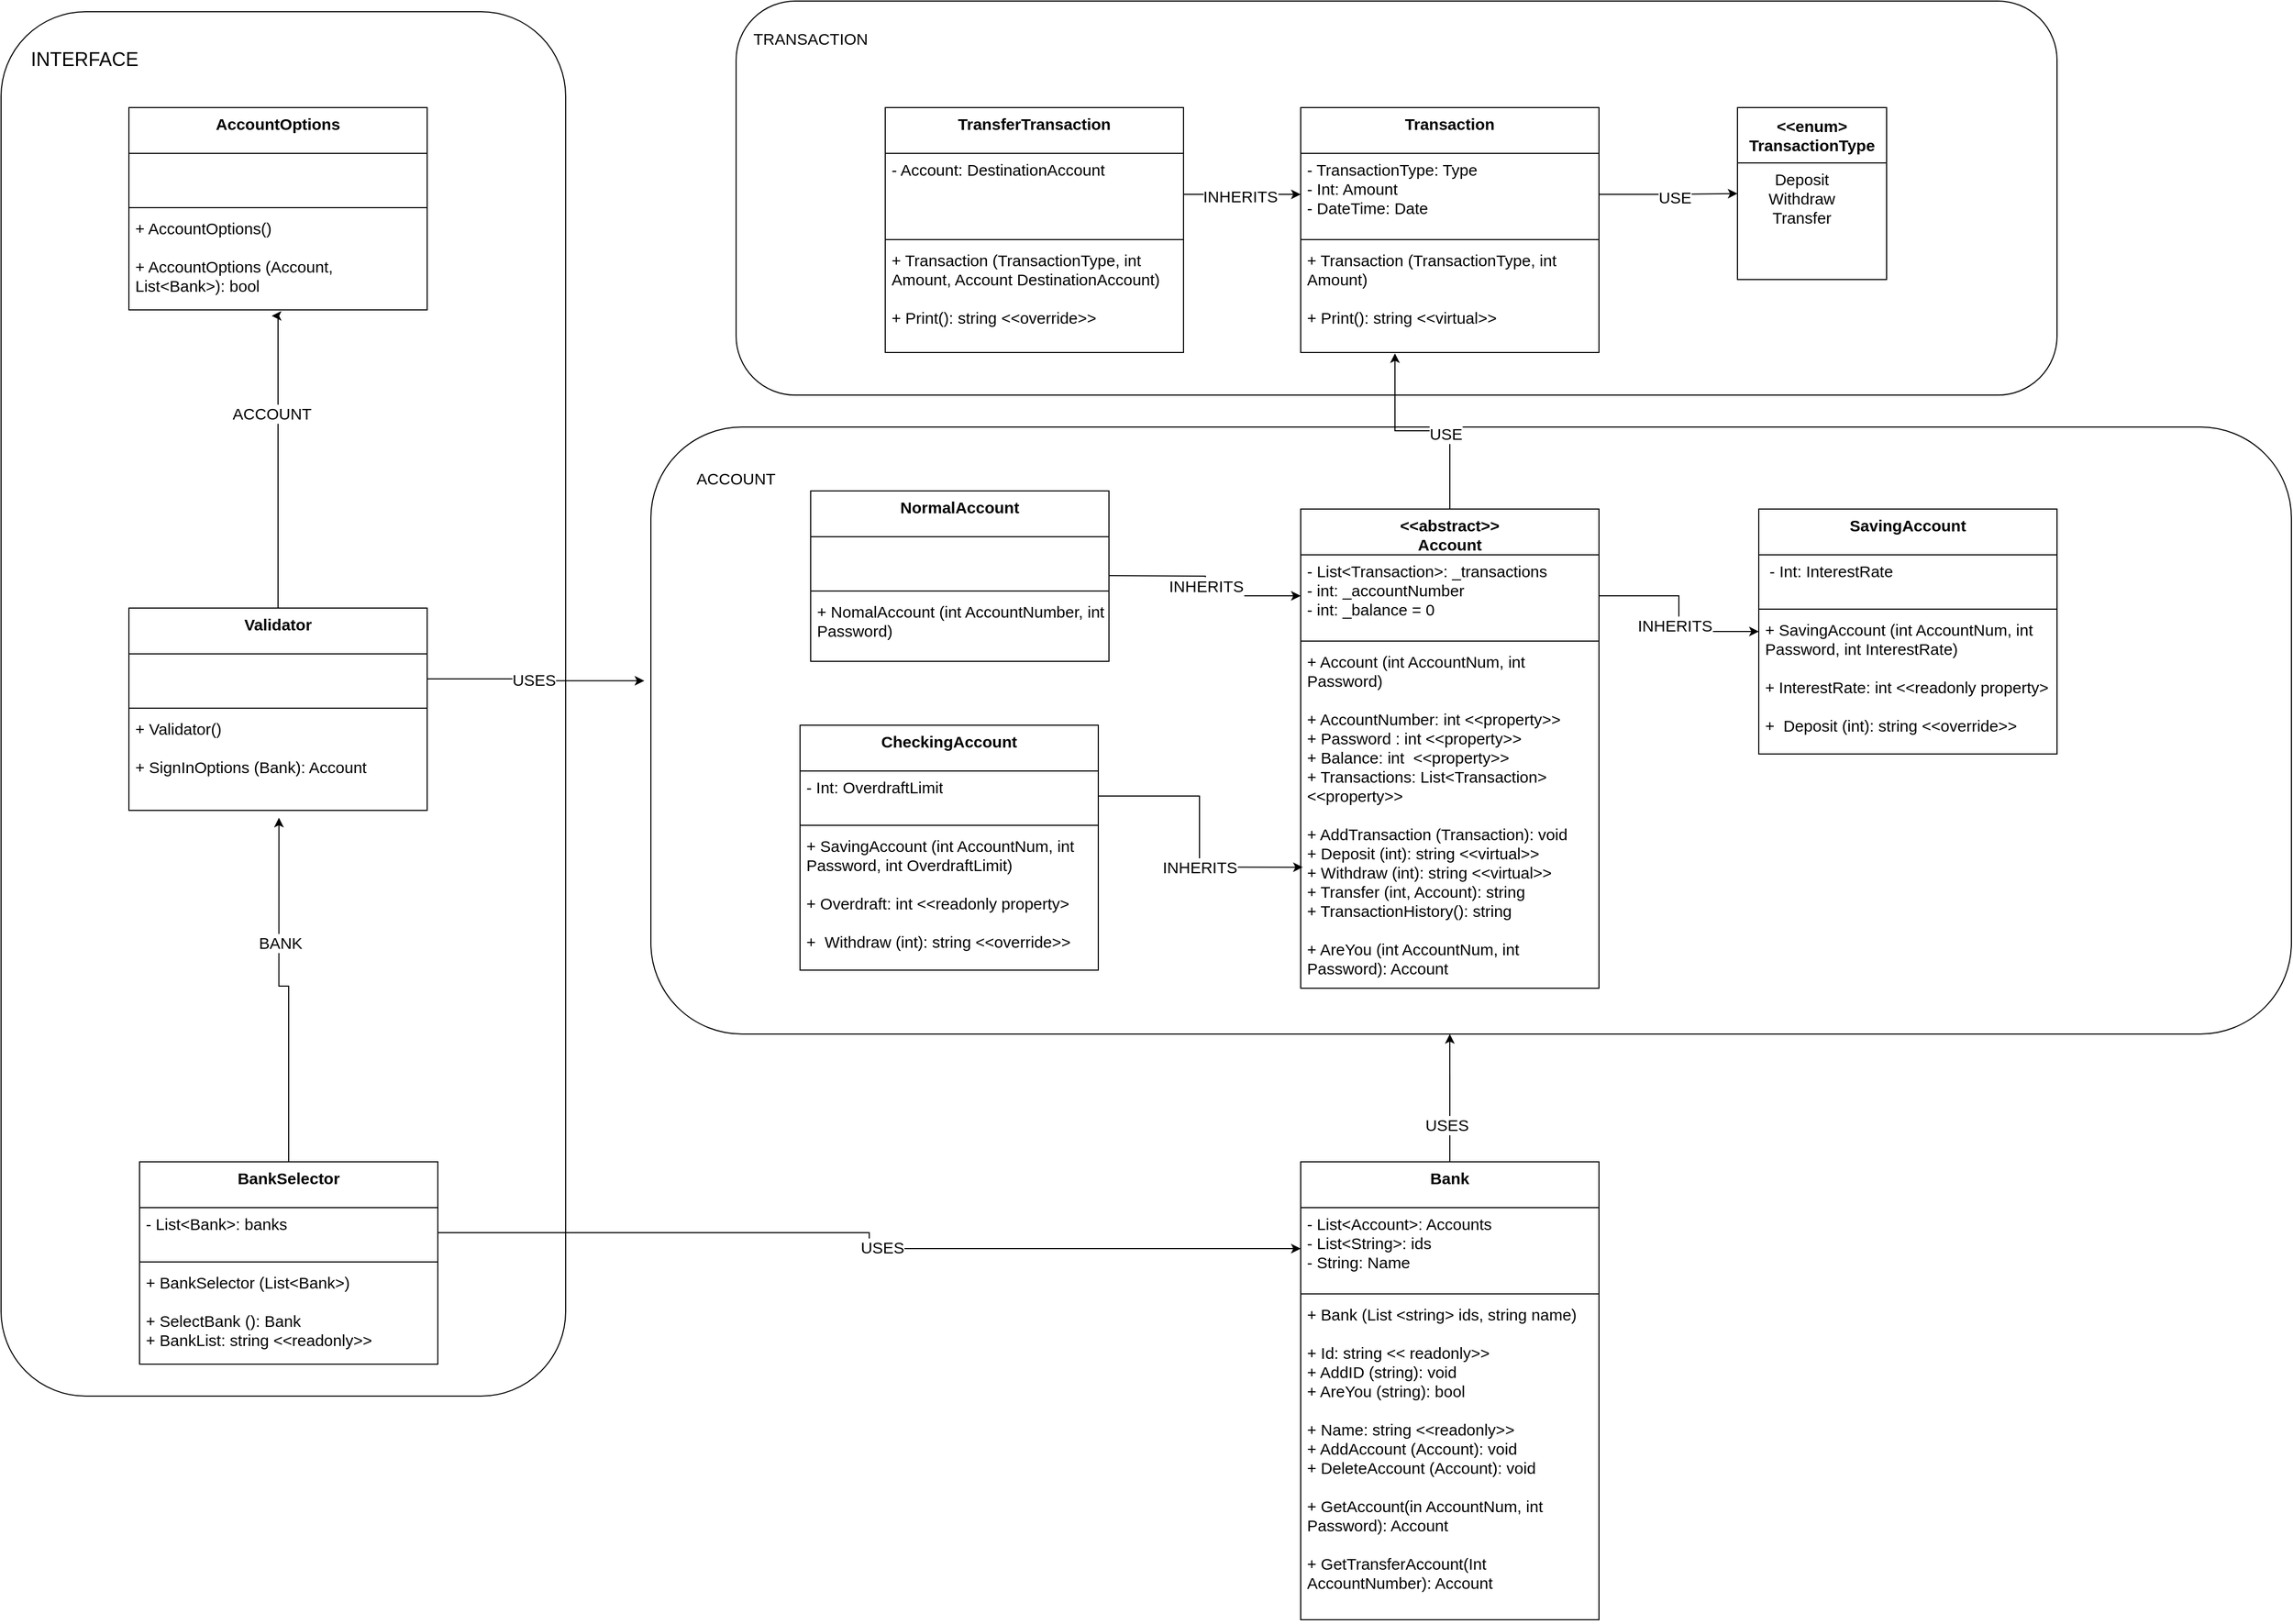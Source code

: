 <mxfile version="24.4.13" type="device">
  <diagram id="4hGNNaWelnX5ogM7S-4X" name="Page-1">
    <mxGraphModel dx="3800" dy="1044" grid="1" gridSize="10" guides="1" tooltips="1" connect="1" arrows="1" fold="1" page="1" pageScale="1" pageWidth="850" pageHeight="1100" math="0" shadow="0">
      <root>
        <mxCell id="0" />
        <mxCell id="1" parent="0" />
        <mxCell id="w5TSv6t7b7msW4aALVIM-109" value="" style="group" vertex="1" connectable="0" parent="1">
          <mxGeometry x="-900" y="40" width="530" height="1300" as="geometry" />
        </mxCell>
        <mxCell id="w5TSv6t7b7msW4aALVIM-106" value="" style="rounded=1;whiteSpace=wrap;html=1;" vertex="1" parent="w5TSv6t7b7msW4aALVIM-109">
          <mxGeometry width="530" height="1300" as="geometry" />
        </mxCell>
        <mxCell id="w5TSv6t7b7msW4aALVIM-107" value="&lt;font style=&quot;font-size: 18px;&quot;&gt;INTERFACE&lt;/font&gt;" style="text;html=1;align=center;verticalAlign=middle;whiteSpace=wrap;rounded=0;" vertex="1" parent="w5TSv6t7b7msW4aALVIM-109">
          <mxGeometry x="54.559" y="30.233" width="46.765" height="30.233" as="geometry" />
        </mxCell>
        <mxCell id="w5TSv6t7b7msW4aALVIM-77" value="" style="rounded=1;whiteSpace=wrap;html=1;fontSize=15;" vertex="1" parent="1">
          <mxGeometry x="-210" y="30" width="1240" height="370" as="geometry" />
        </mxCell>
        <mxCell id="w5TSv6t7b7msW4aALVIM-73" value="" style="group;fontSize=15;" vertex="1" connectable="0" parent="1">
          <mxGeometry x="-290" y="430" width="1540" height="570" as="geometry" />
        </mxCell>
        <mxCell id="w5TSv6t7b7msW4aALVIM-63" value="" style="rounded=1;whiteSpace=wrap;html=1;fontSize=15;" vertex="1" parent="w5TSv6t7b7msW4aALVIM-73">
          <mxGeometry width="1540" height="570" as="geometry" />
        </mxCell>
        <mxCell id="w5TSv6t7b7msW4aALVIM-64" value="&lt;font style=&quot;font-size: 15px;&quot;&gt;ACCOUNT&lt;/font&gt;" style="text;html=1;align=center;verticalAlign=middle;whiteSpace=wrap;rounded=0;fontSize=15;" vertex="1" parent="w5TSv6t7b7msW4aALVIM-73">
          <mxGeometry x="50" y="31.667" width="60" height="31.667" as="geometry" />
        </mxCell>
        <mxCell id="w5TSv6t7b7msW4aALVIM-1" value="&lt;div style=&quot;font-size: 15px;&quot;&gt;&amp;lt;&amp;lt;abstract&amp;gt;&amp;gt;&lt;/div&gt;Account" style="swimlane;fontStyle=1;align=center;verticalAlign=top;childLayout=stackLayout;horizontal=1;startSize=43;horizontalStack=0;resizeParent=1;resizeParentMax=0;resizeLast=0;collapsible=1;marginBottom=0;whiteSpace=wrap;html=1;fontSize=15;" vertex="1" parent="1">
          <mxGeometry x="320" y="507" width="280" height="450" as="geometry" />
        </mxCell>
        <mxCell id="w5TSv6t7b7msW4aALVIM-2" value="- List&amp;lt;Transaction&amp;gt;: _transactions&lt;div style=&quot;font-size: 15px;&quot;&gt;- int: _accountNumber&lt;/div&gt;&lt;div style=&quot;font-size: 15px;&quot;&gt;- int: _balance = 0&lt;/div&gt;" style="text;strokeColor=none;fillColor=none;align=left;verticalAlign=top;spacingLeft=4;spacingRight=4;overflow=hidden;rotatable=0;points=[[0,0.5],[1,0.5]];portConstraint=eastwest;whiteSpace=wrap;html=1;fontSize=15;" vertex="1" parent="w5TSv6t7b7msW4aALVIM-1">
          <mxGeometry y="43" width="280" height="77" as="geometry" />
        </mxCell>
        <mxCell id="w5TSv6t7b7msW4aALVIM-3" value="" style="line;strokeWidth=1;fillColor=none;align=left;verticalAlign=middle;spacingTop=-1;spacingLeft=3;spacingRight=3;rotatable=0;labelPosition=right;points=[];portConstraint=eastwest;strokeColor=inherit;fontSize=15;" vertex="1" parent="w5TSv6t7b7msW4aALVIM-1">
          <mxGeometry y="120" width="280" height="8" as="geometry" />
        </mxCell>
        <mxCell id="w5TSv6t7b7msW4aALVIM-4" value="+ Account (int AccountNum, int Password)&lt;div style=&quot;font-size: 15px;&quot;&gt;&lt;br style=&quot;font-size: 15px;&quot;&gt;&lt;/div&gt;&lt;div style=&quot;font-size: 15px;&quot;&gt;+ AccountNumber: int &amp;lt;&amp;lt;property&amp;gt;&amp;gt;&lt;/div&gt;&lt;div style=&quot;font-size: 15px;&quot;&gt;+ Password : int &amp;lt;&amp;lt;property&amp;gt;&amp;gt;&lt;/div&gt;&lt;div style=&quot;font-size: 15px;&quot;&gt;+ Balance: int&amp;nbsp; &amp;lt;&amp;lt;property&amp;gt;&amp;gt;&lt;/div&gt;&lt;div style=&quot;font-size: 15px;&quot;&gt;+ Transactions: List&amp;lt;Transaction&amp;gt; &amp;lt;&amp;lt;property&amp;gt;&amp;gt;&lt;/div&gt;&lt;div style=&quot;font-size: 15px;&quot;&gt;&lt;br style=&quot;font-size: 15px;&quot;&gt;&lt;/div&gt;&lt;div style=&quot;font-size: 15px;&quot;&gt;+ AddTransaction (Transaction): void&lt;/div&gt;&lt;div style=&quot;font-size: 15px;&quot;&gt;+ Deposit (int): string &amp;lt;&amp;lt;virtual&amp;gt;&amp;gt;&lt;/div&gt;&lt;div style=&quot;font-size: 15px;&quot;&gt;+ Withdraw (int): string &amp;lt;&amp;lt;virtual&amp;gt;&amp;gt;&lt;/div&gt;&lt;div style=&quot;font-size: 15px;&quot;&gt;+ Transfer (int, Account): string&lt;/div&gt;&lt;div style=&quot;font-size: 15px;&quot;&gt;+ TransactionHistory(): string&lt;/div&gt;&lt;div style=&quot;font-size: 15px;&quot;&gt;&lt;br style=&quot;font-size: 15px;&quot;&gt;&lt;/div&gt;&lt;div style=&quot;font-size: 15px;&quot;&gt;+ AreYou (int AccountNum, int Password): Account&lt;/div&gt;&lt;div style=&quot;font-size: 15px;&quot;&gt;&amp;nbsp;&lt;/div&gt;" style="text;strokeColor=none;fillColor=none;align=left;verticalAlign=top;spacingLeft=4;spacingRight=4;overflow=hidden;rotatable=0;points=[[0,0.5],[1,0.5]];portConstraint=eastwest;whiteSpace=wrap;html=1;fontSize=15;" vertex="1" parent="w5TSv6t7b7msW4aALVIM-1">
          <mxGeometry y="128" width="280" height="322" as="geometry" />
        </mxCell>
        <mxCell id="w5TSv6t7b7msW4aALVIM-20" value="" style="group;fontSize=15;" vertex="1" connectable="0" parent="1">
          <mxGeometry x="730" y="130" width="140" height="161.5" as="geometry" />
        </mxCell>
        <mxCell id="w5TSv6t7b7msW4aALVIM-16" value="&lt;div style=&quot;font-size: 15px;&quot;&gt;&amp;lt;&amp;lt;enum&amp;gt;&lt;/div&gt;TransactionType" style="swimlane;fontStyle=1;align=center;verticalAlign=middle;childLayout=stackLayout;horizontal=1;startSize=52;horizontalStack=0;resizeParent=1;resizeParentMax=0;resizeLast=0;collapsible=0;marginBottom=0;html=1;whiteSpace=wrap;fontSize=15;" vertex="1" parent="w5TSv6t7b7msW4aALVIM-20">
          <mxGeometry width="140" height="161.5" as="geometry" />
        </mxCell>
        <mxCell id="w5TSv6t7b7msW4aALVIM-19" value="&lt;font style=&quot;font-size: 15px;&quot;&gt;Deposit&lt;/font&gt;&lt;div style=&quot;font-size: 15px;&quot;&gt;&lt;font style=&quot;font-size: 15px;&quot;&gt;Withdraw&lt;/font&gt;&lt;/div&gt;&lt;div style=&quot;font-size: 15px;&quot;&gt;&lt;font style=&quot;font-size: 15px;&quot;&gt;Transfer&lt;/font&gt;&lt;/div&gt;" style="text;html=1;align=center;verticalAlign=middle;resizable=0;points=[];autosize=1;strokeColor=none;fillColor=none;fontSize=15;" vertex="1" parent="w5TSv6t7b7msW4aALVIM-20">
          <mxGeometry x="15" y="49.5" width="90" height="70" as="geometry" />
        </mxCell>
        <mxCell id="w5TSv6t7b7msW4aALVIM-29" value="Transaction&lt;div style=&quot;font-size: 15px;&quot;&gt;&lt;/div&gt;" style="swimlane;fontStyle=1;align=center;verticalAlign=top;childLayout=stackLayout;horizontal=1;startSize=43;horizontalStack=0;resizeParent=1;resizeParentMax=0;resizeLast=0;collapsible=1;marginBottom=0;whiteSpace=wrap;html=1;fontSize=15;" vertex="1" parent="1">
          <mxGeometry x="320" y="130" width="280" height="230" as="geometry" />
        </mxCell>
        <mxCell id="w5TSv6t7b7msW4aALVIM-30" value="- TransactionType: Type&lt;div style=&quot;font-size: 15px;&quot;&gt;- Int: Amount&lt;/div&gt;&lt;div style=&quot;font-size: 15px;&quot;&gt;- DateTime: Date&lt;/div&gt;" style="text;strokeColor=none;fillColor=none;align=left;verticalAlign=top;spacingLeft=4;spacingRight=4;overflow=hidden;rotatable=0;points=[[0,0.5],[1,0.5]];portConstraint=eastwest;whiteSpace=wrap;html=1;fontSize=15;" vertex="1" parent="w5TSv6t7b7msW4aALVIM-29">
          <mxGeometry y="43" width="280" height="77" as="geometry" />
        </mxCell>
        <mxCell id="w5TSv6t7b7msW4aALVIM-31" value="" style="line;strokeWidth=1;fillColor=none;align=left;verticalAlign=middle;spacingTop=-1;spacingLeft=3;spacingRight=3;rotatable=0;labelPosition=right;points=[];portConstraint=eastwest;strokeColor=inherit;fontSize=15;" vertex="1" parent="w5TSv6t7b7msW4aALVIM-29">
          <mxGeometry y="120" width="280" height="8" as="geometry" />
        </mxCell>
        <mxCell id="w5TSv6t7b7msW4aALVIM-32" value="+ Transaction (TransactionType, int Amount)&amp;nbsp;&lt;div style=&quot;font-size: 15px;&quot;&gt;&lt;br style=&quot;font-size: 15px;&quot;&gt;&lt;/div&gt;&lt;div style=&quot;font-size: 15px;&quot;&gt;+ Print(): string &amp;lt;&amp;lt;virtual&amp;gt;&amp;gt;&lt;/div&gt;" style="text;strokeColor=none;fillColor=none;align=left;verticalAlign=top;spacingLeft=4;spacingRight=4;overflow=hidden;rotatable=0;points=[[0,0.5],[1,0.5]];portConstraint=eastwest;whiteSpace=wrap;html=1;fontSize=15;" vertex="1" parent="w5TSv6t7b7msW4aALVIM-29">
          <mxGeometry y="128" width="280" height="102" as="geometry" />
        </mxCell>
        <mxCell id="w5TSv6t7b7msW4aALVIM-33" style="edgeStyle=orthogonalEdgeStyle;rounded=0;orthogonalLoop=1;jettySize=auto;html=1;exitX=0.5;exitY=0;exitDx=0;exitDy=0;entryX=0.316;entryY=1.008;entryDx=0;entryDy=0;entryPerimeter=0;fontSize=15;" edge="1" parent="1" source="w5TSv6t7b7msW4aALVIM-1" target="w5TSv6t7b7msW4aALVIM-32">
          <mxGeometry relative="1" as="geometry" />
        </mxCell>
        <mxCell id="w5TSv6t7b7msW4aALVIM-34" value="USE" style="edgeLabel;html=1;align=center;verticalAlign=middle;resizable=0;points=[];fontSize=15;" vertex="1" connectable="0" parent="w5TSv6t7b7msW4aALVIM-33">
          <mxGeometry x="-0.214" y="2" relative="1" as="geometry">
            <mxPoint as="offset" />
          </mxGeometry>
        </mxCell>
        <mxCell id="w5TSv6t7b7msW4aALVIM-35" style="edgeStyle=orthogonalEdgeStyle;rounded=0;orthogonalLoop=1;jettySize=auto;html=1;exitX=1;exitY=0.5;exitDx=0;exitDy=0;entryX=0;entryY=0.5;entryDx=0;entryDy=0;fontSize=15;" edge="1" parent="1" source="w5TSv6t7b7msW4aALVIM-30" target="w5TSv6t7b7msW4aALVIM-16">
          <mxGeometry relative="1" as="geometry" />
        </mxCell>
        <mxCell id="w5TSv6t7b7msW4aALVIM-36" value="USE" style="edgeLabel;html=1;align=center;verticalAlign=middle;resizable=0;points=[];fontSize=15;" vertex="1" connectable="0" parent="w5TSv6t7b7msW4aALVIM-35">
          <mxGeometry x="0.086" y="-3" relative="1" as="geometry">
            <mxPoint as="offset" />
          </mxGeometry>
        </mxCell>
        <mxCell id="w5TSv6t7b7msW4aALVIM-37" value="SavingAccount" style="swimlane;fontStyle=1;align=center;verticalAlign=top;childLayout=stackLayout;horizontal=1;startSize=43;horizontalStack=0;resizeParent=1;resizeParentMax=0;resizeLast=0;collapsible=1;marginBottom=0;whiteSpace=wrap;html=1;fontSize=15;" vertex="1" parent="1">
          <mxGeometry x="750" y="507" width="280" height="230" as="geometry" />
        </mxCell>
        <mxCell id="w5TSv6t7b7msW4aALVIM-38" value="&amp;nbsp;- Int: InterestRate" style="text;strokeColor=none;fillColor=none;align=left;verticalAlign=top;spacingLeft=4;spacingRight=4;overflow=hidden;rotatable=0;points=[[0,0.5],[1,0.5]];portConstraint=eastwest;whiteSpace=wrap;html=1;fontSize=15;" vertex="1" parent="w5TSv6t7b7msW4aALVIM-37">
          <mxGeometry y="43" width="280" height="47" as="geometry" />
        </mxCell>
        <mxCell id="w5TSv6t7b7msW4aALVIM-39" value="" style="line;strokeWidth=1;fillColor=none;align=left;verticalAlign=middle;spacingTop=-1;spacingLeft=3;spacingRight=3;rotatable=0;labelPosition=right;points=[];portConstraint=eastwest;strokeColor=inherit;fontSize=15;" vertex="1" parent="w5TSv6t7b7msW4aALVIM-37">
          <mxGeometry y="90" width="280" height="8" as="geometry" />
        </mxCell>
        <mxCell id="w5TSv6t7b7msW4aALVIM-40" value="&lt;div style=&quot;font-size: 15px;&quot;&gt;+ SavingAccount (int AccountNum, int Password, int InterestRate)&lt;/div&gt;&lt;div style=&quot;font-size: 15px;&quot;&gt;&lt;br style=&quot;font-size: 15px;&quot;&gt;&lt;/div&gt;+ InterestRate: int &amp;lt;&amp;lt;readonly property&amp;gt;&lt;div style=&quot;font-size: 15px;&quot;&gt;&lt;br style=&quot;font-size: 15px;&quot;&gt;&lt;/div&gt;&lt;div style=&quot;font-size: 15px;&quot;&gt;+&amp;nbsp; Deposit (int): string &amp;lt;&amp;lt;override&amp;gt;&amp;gt;&lt;/div&gt;" style="text;strokeColor=none;fillColor=none;align=left;verticalAlign=top;spacingLeft=4;spacingRight=4;overflow=hidden;rotatable=0;points=[[0,0.5],[1,0.5]];portConstraint=eastwest;whiteSpace=wrap;html=1;fontSize=15;" vertex="1" parent="w5TSv6t7b7msW4aALVIM-37">
          <mxGeometry y="98" width="280" height="132" as="geometry" />
        </mxCell>
        <mxCell id="w5TSv6t7b7msW4aALVIM-41" style="edgeStyle=orthogonalEdgeStyle;rounded=0;orthogonalLoop=1;jettySize=auto;html=1;exitX=1;exitY=0.5;exitDx=0;exitDy=0;entryX=0;entryY=0.5;entryDx=0;entryDy=0;fontSize=15;" edge="1" parent="1" source="w5TSv6t7b7msW4aALVIM-2" target="w5TSv6t7b7msW4aALVIM-37">
          <mxGeometry relative="1" as="geometry" />
        </mxCell>
        <mxCell id="w5TSv6t7b7msW4aALVIM-42" value="INHERITS" style="edgeLabel;html=1;align=center;verticalAlign=middle;resizable=0;points=[];fontSize=15;" vertex="1" connectable="0" parent="w5TSv6t7b7msW4aALVIM-41">
          <mxGeometry x="0.11" y="-3" relative="1" as="geometry">
            <mxPoint x="-1" as="offset" />
          </mxGeometry>
        </mxCell>
        <mxCell id="w5TSv6t7b7msW4aALVIM-47" value="INHERITS" style="edgeStyle=orthogonalEdgeStyle;rounded=0;orthogonalLoop=1;jettySize=auto;html=1;exitX=1;exitY=0.25;exitDx=0;exitDy=0;fontSize=15;" edge="1" parent="1" target="w5TSv6t7b7msW4aALVIM-2">
          <mxGeometry relative="1" as="geometry">
            <mxPoint x="140" y="569.5" as="sourcePoint" />
          </mxGeometry>
        </mxCell>
        <mxCell id="w5TSv6t7b7msW4aALVIM-52" value="NormalAccount" style="swimlane;fontStyle=1;align=center;verticalAlign=top;childLayout=stackLayout;horizontal=1;startSize=43;horizontalStack=0;resizeParent=1;resizeParentMax=0;resizeLast=0;collapsible=1;marginBottom=0;whiteSpace=wrap;html=1;fontSize=15;" vertex="1" parent="1">
          <mxGeometry x="-140" y="490" width="280" height="160" as="geometry" />
        </mxCell>
        <mxCell id="w5TSv6t7b7msW4aALVIM-53" value="&amp;nbsp;" style="text;strokeColor=none;fillColor=none;align=left;verticalAlign=top;spacingLeft=4;spacingRight=4;overflow=hidden;rotatable=0;points=[[0,0.5],[1,0.5]];portConstraint=eastwest;whiteSpace=wrap;html=1;fontSize=15;" vertex="1" parent="w5TSv6t7b7msW4aALVIM-52">
          <mxGeometry y="43" width="280" height="47" as="geometry" />
        </mxCell>
        <mxCell id="w5TSv6t7b7msW4aALVIM-54" value="" style="line;strokeWidth=1;fillColor=none;align=left;verticalAlign=middle;spacingTop=-1;spacingLeft=3;spacingRight=3;rotatable=0;labelPosition=right;points=[];portConstraint=eastwest;strokeColor=inherit;fontSize=15;" vertex="1" parent="w5TSv6t7b7msW4aALVIM-52">
          <mxGeometry y="90" width="280" height="8" as="geometry" />
        </mxCell>
        <mxCell id="w5TSv6t7b7msW4aALVIM-55" value="+ NomalAccount (int AccountNumber, int Password)" style="text;strokeColor=none;fillColor=none;align=left;verticalAlign=top;spacingLeft=4;spacingRight=4;overflow=hidden;rotatable=0;points=[[0,0.5],[1,0.5]];portConstraint=eastwest;whiteSpace=wrap;html=1;fontSize=15;" vertex="1" parent="w5TSv6t7b7msW4aALVIM-52">
          <mxGeometry y="98" width="280" height="62" as="geometry" />
        </mxCell>
        <mxCell id="w5TSv6t7b7msW4aALVIM-56" value="CheckingAccount" style="swimlane;fontStyle=1;align=center;verticalAlign=top;childLayout=stackLayout;horizontal=1;startSize=43;horizontalStack=0;resizeParent=1;resizeParentMax=0;resizeLast=0;collapsible=1;marginBottom=0;whiteSpace=wrap;html=1;fontSize=15;" vertex="1" parent="1">
          <mxGeometry x="-150" y="710" width="280" height="230" as="geometry" />
        </mxCell>
        <mxCell id="w5TSv6t7b7msW4aALVIM-57" value="- Int: OverdraftLimit" style="text;strokeColor=none;fillColor=none;align=left;verticalAlign=top;spacingLeft=4;spacingRight=4;overflow=hidden;rotatable=0;points=[[0,0.5],[1,0.5]];portConstraint=eastwest;whiteSpace=wrap;html=1;fontSize=15;" vertex="1" parent="w5TSv6t7b7msW4aALVIM-56">
          <mxGeometry y="43" width="280" height="47" as="geometry" />
        </mxCell>
        <mxCell id="w5TSv6t7b7msW4aALVIM-58" value="" style="line;strokeWidth=1;fillColor=none;align=left;verticalAlign=middle;spacingTop=-1;spacingLeft=3;spacingRight=3;rotatable=0;labelPosition=right;points=[];portConstraint=eastwest;strokeColor=inherit;fontSize=15;" vertex="1" parent="w5TSv6t7b7msW4aALVIM-56">
          <mxGeometry y="90" width="280" height="8" as="geometry" />
        </mxCell>
        <mxCell id="w5TSv6t7b7msW4aALVIM-59" value="&lt;div style=&quot;font-size: 15px;&quot;&gt;+ SavingAccount (int AccountNum, int Password, int OverdraftLimit)&lt;/div&gt;&lt;div style=&quot;font-size: 15px;&quot;&gt;&lt;br style=&quot;font-size: 15px;&quot;&gt;&lt;/div&gt;+ Overdraft: int &amp;lt;&amp;lt;readonly property&amp;gt;&lt;div style=&quot;font-size: 15px;&quot;&gt;&lt;br style=&quot;font-size: 15px;&quot;&gt;&lt;/div&gt;&lt;div style=&quot;font-size: 15px;&quot;&gt;+&amp;nbsp; Withdraw (int): string &amp;lt;&amp;lt;override&amp;gt;&amp;gt;&lt;/div&gt;" style="text;strokeColor=none;fillColor=none;align=left;verticalAlign=top;spacingLeft=4;spacingRight=4;overflow=hidden;rotatable=0;points=[[0,0.5],[1,0.5]];portConstraint=eastwest;whiteSpace=wrap;html=1;fontSize=15;" vertex="1" parent="w5TSv6t7b7msW4aALVIM-56">
          <mxGeometry y="98" width="280" height="132" as="geometry" />
        </mxCell>
        <mxCell id="w5TSv6t7b7msW4aALVIM-60" style="edgeStyle=orthogonalEdgeStyle;rounded=0;orthogonalLoop=1;jettySize=auto;html=1;exitX=1;exitY=0.5;exitDx=0;exitDy=0;entryX=0.007;entryY=0.647;entryDx=0;entryDy=0;entryPerimeter=0;fontSize=15;" edge="1" parent="1" source="w5TSv6t7b7msW4aALVIM-57" target="w5TSv6t7b7msW4aALVIM-4">
          <mxGeometry relative="1" as="geometry" />
        </mxCell>
        <mxCell id="w5TSv6t7b7msW4aALVIM-61" value="INHERITS" style="edgeLabel;html=1;align=center;verticalAlign=middle;resizable=0;points=[];fontSize=15;" vertex="1" connectable="0" parent="w5TSv6t7b7msW4aALVIM-60">
          <mxGeometry x="0.243" y="-1" relative="1" as="geometry">
            <mxPoint x="1" as="offset" />
          </mxGeometry>
        </mxCell>
        <mxCell id="w5TSv6t7b7msW4aALVIM-65" value="TransferTransaction" style="swimlane;fontStyle=1;align=center;verticalAlign=top;childLayout=stackLayout;horizontal=1;startSize=43;horizontalStack=0;resizeParent=1;resizeParentMax=0;resizeLast=0;collapsible=1;marginBottom=0;whiteSpace=wrap;html=1;fontSize=15;" vertex="1" parent="1">
          <mxGeometry x="-70" y="130" width="280" height="230" as="geometry" />
        </mxCell>
        <mxCell id="w5TSv6t7b7msW4aALVIM-66" value="- Account: DestinationAccount" style="text;strokeColor=none;fillColor=none;align=left;verticalAlign=top;spacingLeft=4;spacingRight=4;overflow=hidden;rotatable=0;points=[[0,0.5],[1,0.5]];portConstraint=eastwest;whiteSpace=wrap;html=1;fontSize=15;" vertex="1" parent="w5TSv6t7b7msW4aALVIM-65">
          <mxGeometry y="43" width="280" height="77" as="geometry" />
        </mxCell>
        <mxCell id="w5TSv6t7b7msW4aALVIM-67" value="" style="line;strokeWidth=1;fillColor=none;align=left;verticalAlign=middle;spacingTop=-1;spacingLeft=3;spacingRight=3;rotatable=0;labelPosition=right;points=[];portConstraint=eastwest;strokeColor=inherit;fontSize=15;" vertex="1" parent="w5TSv6t7b7msW4aALVIM-65">
          <mxGeometry y="120" width="280" height="8" as="geometry" />
        </mxCell>
        <mxCell id="w5TSv6t7b7msW4aALVIM-68" value="+ Transaction (TransactionType, int Amount, Account DestinationAccount)&amp;nbsp;&lt;div style=&quot;font-size: 15px;&quot;&gt;&lt;br style=&quot;font-size: 15px;&quot;&gt;&lt;/div&gt;&lt;div style=&quot;font-size: 15px;&quot;&gt;+ Print(): string &amp;lt;&amp;lt;override&amp;gt;&amp;gt;&lt;/div&gt;" style="text;strokeColor=none;fillColor=none;align=left;verticalAlign=top;spacingLeft=4;spacingRight=4;overflow=hidden;rotatable=0;points=[[0,0.5],[1,0.5]];portConstraint=eastwest;whiteSpace=wrap;html=1;fontSize=15;" vertex="1" parent="w5TSv6t7b7msW4aALVIM-65">
          <mxGeometry y="128" width="280" height="102" as="geometry" />
        </mxCell>
        <mxCell id="w5TSv6t7b7msW4aALVIM-69" style="edgeStyle=orthogonalEdgeStyle;rounded=0;orthogonalLoop=1;jettySize=auto;html=1;exitX=1;exitY=0.5;exitDx=0;exitDy=0;entryX=0;entryY=0.5;entryDx=0;entryDy=0;fontSize=15;" edge="1" parent="1" source="w5TSv6t7b7msW4aALVIM-66" target="w5TSv6t7b7msW4aALVIM-30">
          <mxGeometry relative="1" as="geometry" />
        </mxCell>
        <mxCell id="w5TSv6t7b7msW4aALVIM-72" value="INHERITS" style="edgeLabel;html=1;align=center;verticalAlign=middle;resizable=0;points=[];fontSize=15;" vertex="1" connectable="0" parent="w5TSv6t7b7msW4aALVIM-69">
          <mxGeometry x="-0.048" y="-1" relative="1" as="geometry">
            <mxPoint as="offset" />
          </mxGeometry>
        </mxCell>
        <mxCell id="w5TSv6t7b7msW4aALVIM-78" value="TRANSACTION" style="text;html=1;align=center;verticalAlign=middle;whiteSpace=wrap;rounded=0;fontSize=15;" vertex="1" parent="1">
          <mxGeometry x="-170" y="50" width="60" height="30" as="geometry" />
        </mxCell>
        <mxCell id="w5TSv6t7b7msW4aALVIM-79" value="Bank&lt;div style=&quot;font-size: 15px;&quot;&gt;&lt;/div&gt;" style="swimlane;fontStyle=1;align=center;verticalAlign=top;childLayout=stackLayout;horizontal=1;startSize=43;horizontalStack=0;resizeParent=1;resizeParentMax=0;resizeLast=0;collapsible=1;marginBottom=0;whiteSpace=wrap;html=1;fontSize=15;" vertex="1" parent="1">
          <mxGeometry x="320" y="1120" width="280" height="430" as="geometry" />
        </mxCell>
        <mxCell id="w5TSv6t7b7msW4aALVIM-80" value="- List&amp;lt;Account&amp;gt;: Accounts&lt;div style=&quot;font-size: 15px;&quot;&gt;- List&amp;lt;String&amp;gt;: ids&lt;/div&gt;&lt;div style=&quot;font-size: 15px;&quot;&gt;- String: Name&lt;/div&gt;" style="text;strokeColor=none;fillColor=none;align=left;verticalAlign=top;spacingLeft=4;spacingRight=4;overflow=hidden;rotatable=0;points=[[0,0.5],[1,0.5]];portConstraint=eastwest;whiteSpace=wrap;html=1;fontSize=15;" vertex="1" parent="w5TSv6t7b7msW4aALVIM-79">
          <mxGeometry y="43" width="280" height="77" as="geometry" />
        </mxCell>
        <mxCell id="w5TSv6t7b7msW4aALVIM-81" value="" style="line;strokeWidth=1;fillColor=none;align=left;verticalAlign=middle;spacingTop=-1;spacingLeft=3;spacingRight=3;rotatable=0;labelPosition=right;points=[];portConstraint=eastwest;strokeColor=inherit;fontSize=15;" vertex="1" parent="w5TSv6t7b7msW4aALVIM-79">
          <mxGeometry y="120" width="280" height="8" as="geometry" />
        </mxCell>
        <mxCell id="w5TSv6t7b7msW4aALVIM-82" value="+ Bank (List &amp;lt;string&amp;gt; ids, string name)&lt;div style=&quot;font-size: 15px;&quot;&gt;&lt;br style=&quot;font-size: 15px;&quot;&gt;&lt;/div&gt;&lt;div style=&quot;font-size: 15px;&quot;&gt;+ Id: string &amp;lt;&amp;lt; readonly&amp;gt;&amp;gt;&lt;/div&gt;&lt;div style=&quot;font-size: 15px;&quot;&gt;+ AddID (string): void&lt;/div&gt;&lt;div style=&quot;font-size: 15px;&quot;&gt;+ AreYou (string): bool&lt;/div&gt;&lt;div style=&quot;font-size: 15px;&quot;&gt;&lt;br style=&quot;font-size: 15px;&quot;&gt;&lt;/div&gt;&lt;div style=&quot;font-size: 15px;&quot;&gt;+ Name: string &amp;lt;&amp;lt;readonly&amp;gt;&amp;gt;&lt;/div&gt;&lt;div style=&quot;font-size: 15px;&quot;&gt;+ AddAccount (Account): void&lt;/div&gt;&lt;div style=&quot;font-size: 15px;&quot;&gt;+ DeleteAccount (Account): void&lt;/div&gt;&lt;div style=&quot;font-size: 15px;&quot;&gt;&lt;br style=&quot;font-size: 15px;&quot;&gt;&lt;/div&gt;&lt;div style=&quot;font-size: 15px;&quot;&gt;+ GetAccount(in AccountNum, int Password): Account&lt;/div&gt;&lt;div style=&quot;font-size: 15px;&quot;&gt;&lt;br style=&quot;font-size: 15px;&quot;&gt;&lt;/div&gt;&lt;div style=&quot;font-size: 15px;&quot;&gt;+ GetTransferAccount(Int AccountNumber): Account&lt;/div&gt;&lt;div style=&quot;font-size: 15px;&quot;&gt;&lt;br style=&quot;font-size: 15px;&quot;&gt;&lt;/div&gt;&lt;div style=&quot;font-size: 15px;&quot;&gt;&lt;br style=&quot;font-size: 15px;&quot;&gt;&lt;/div&gt;" style="text;strokeColor=none;fillColor=none;align=left;verticalAlign=top;spacingLeft=4;spacingRight=4;overflow=hidden;rotatable=0;points=[[0,0.5],[1,0.5]];portConstraint=eastwest;whiteSpace=wrap;html=1;fontSize=15;" vertex="1" parent="w5TSv6t7b7msW4aALVIM-79">
          <mxGeometry y="128" width="280" height="302" as="geometry" />
        </mxCell>
        <mxCell id="w5TSv6t7b7msW4aALVIM-83" style="edgeStyle=orthogonalEdgeStyle;rounded=0;orthogonalLoop=1;jettySize=auto;html=1;exitX=0.5;exitY=0;exitDx=0;exitDy=0;entryX=0.487;entryY=1;entryDx=0;entryDy=0;entryPerimeter=0;fontSize=15;" edge="1" parent="1" source="w5TSv6t7b7msW4aALVIM-79" target="w5TSv6t7b7msW4aALVIM-63">
          <mxGeometry relative="1" as="geometry" />
        </mxCell>
        <mxCell id="w5TSv6t7b7msW4aALVIM-84" value="USES" style="edgeLabel;html=1;align=center;verticalAlign=middle;resizable=0;points=[];fontSize=15;" vertex="1" connectable="0" parent="w5TSv6t7b7msW4aALVIM-83">
          <mxGeometry x="-0.411" y="3" relative="1" as="geometry">
            <mxPoint as="offset" />
          </mxGeometry>
        </mxCell>
        <mxCell id="w5TSv6t7b7msW4aALVIM-87" value="BankSelector&lt;div style=&quot;font-size: 15px;&quot;&gt;&lt;/div&gt;" style="swimlane;fontStyle=1;align=center;verticalAlign=top;childLayout=stackLayout;horizontal=1;startSize=43;horizontalStack=0;resizeParent=1;resizeParentMax=0;resizeLast=0;collapsible=1;marginBottom=0;whiteSpace=wrap;html=1;fontSize=15;" vertex="1" parent="1">
          <mxGeometry x="-770" y="1120" width="280" height="190" as="geometry" />
        </mxCell>
        <mxCell id="w5TSv6t7b7msW4aALVIM-88" value="- List&amp;lt;Bank&amp;gt;: banks&lt;div style=&quot;font-size: 15px;&quot;&gt;&lt;br style=&quot;font-size: 15px;&quot;&gt;&lt;/div&gt;" style="text;strokeColor=none;fillColor=none;align=left;verticalAlign=top;spacingLeft=4;spacingRight=4;overflow=hidden;rotatable=0;points=[[0,0.5],[1,0.5]];portConstraint=eastwest;whiteSpace=wrap;html=1;fontSize=15;" vertex="1" parent="w5TSv6t7b7msW4aALVIM-87">
          <mxGeometry y="43" width="280" height="47" as="geometry" />
        </mxCell>
        <mxCell id="w5TSv6t7b7msW4aALVIM-89" value="" style="line;strokeWidth=1;fillColor=none;align=left;verticalAlign=middle;spacingTop=-1;spacingLeft=3;spacingRight=3;rotatable=0;labelPosition=right;points=[];portConstraint=eastwest;strokeColor=inherit;fontSize=15;" vertex="1" parent="w5TSv6t7b7msW4aALVIM-87">
          <mxGeometry y="90" width="280" height="8" as="geometry" />
        </mxCell>
        <mxCell id="w5TSv6t7b7msW4aALVIM-90" value="+ BankSelector (List&amp;lt;Bank&amp;gt;)&lt;br style=&quot;font-size: 15px;&quot;&gt;&lt;br style=&quot;font-size: 15px;&quot;&gt;+ SelectBank (): Bank&lt;div style=&quot;font-size: 15px;&quot;&gt;+ BankList: string &amp;lt;&amp;lt;readonly&amp;gt;&amp;gt;&lt;br style=&quot;font-size: 15px;&quot;&gt;&lt;div style=&quot;font-size: 15px;&quot;&gt;&lt;br style=&quot;font-size: 15px;&quot;&gt;&lt;/div&gt;&lt;/div&gt;" style="text;strokeColor=none;fillColor=none;align=left;verticalAlign=top;spacingLeft=4;spacingRight=4;overflow=hidden;rotatable=0;points=[[0,0.5],[1,0.5]];portConstraint=eastwest;whiteSpace=wrap;html=1;fontSize=15;" vertex="1" parent="w5TSv6t7b7msW4aALVIM-87">
          <mxGeometry y="98" width="280" height="92" as="geometry" />
        </mxCell>
        <mxCell id="w5TSv6t7b7msW4aALVIM-92" style="edgeStyle=orthogonalEdgeStyle;rounded=0;orthogonalLoop=1;jettySize=auto;html=1;exitX=1;exitY=0.5;exitDx=0;exitDy=0;entryX=0;entryY=0.5;entryDx=0;entryDy=0;fontSize=15;" edge="1" parent="1" source="w5TSv6t7b7msW4aALVIM-88" target="w5TSv6t7b7msW4aALVIM-80">
          <mxGeometry relative="1" as="geometry" />
        </mxCell>
        <mxCell id="w5TSv6t7b7msW4aALVIM-93" value="USES" style="edgeLabel;html=1;align=center;verticalAlign=middle;resizable=0;points=[];fontSize=15;" vertex="1" connectable="0" parent="w5TSv6t7b7msW4aALVIM-92">
          <mxGeometry x="0.046" y="2" relative="1" as="geometry">
            <mxPoint as="offset" />
          </mxGeometry>
        </mxCell>
        <mxCell id="w5TSv6t7b7msW4aALVIM-94" value="Validator&lt;div style=&quot;font-size: 15px;&quot;&gt;&lt;/div&gt;" style="swimlane;fontStyle=1;align=center;verticalAlign=top;childLayout=stackLayout;horizontal=1;startSize=43;horizontalStack=0;resizeParent=1;resizeParentMax=0;resizeLast=0;collapsible=1;marginBottom=0;whiteSpace=wrap;html=1;fontSize=15;" vertex="1" parent="1">
          <mxGeometry x="-780" y="600" width="280" height="190" as="geometry" />
        </mxCell>
        <mxCell id="w5TSv6t7b7msW4aALVIM-95" value="&lt;div style=&quot;font-size: 15px;&quot;&gt;&amp;nbsp;&lt;/div&gt;" style="text;strokeColor=none;fillColor=none;align=left;verticalAlign=top;spacingLeft=4;spacingRight=4;overflow=hidden;rotatable=0;points=[[0,0.5],[1,0.5]];portConstraint=eastwest;whiteSpace=wrap;html=1;fontSize=15;" vertex="1" parent="w5TSv6t7b7msW4aALVIM-94">
          <mxGeometry y="43" width="280" height="47" as="geometry" />
        </mxCell>
        <mxCell id="w5TSv6t7b7msW4aALVIM-96" value="" style="line;strokeWidth=1;fillColor=none;align=left;verticalAlign=middle;spacingTop=-1;spacingLeft=3;spacingRight=3;rotatable=0;labelPosition=right;points=[];portConstraint=eastwest;strokeColor=inherit;fontSize=15;" vertex="1" parent="w5TSv6t7b7msW4aALVIM-94">
          <mxGeometry y="90" width="280" height="8" as="geometry" />
        </mxCell>
        <mxCell id="w5TSv6t7b7msW4aALVIM-97" value="&lt;div style=&quot;font-size: 15px;&quot;&gt;&lt;div style=&quot;font-size: 15px;&quot;&gt;+ Validator()&lt;/div&gt;&lt;div style=&quot;font-size: 15px;&quot;&gt;&lt;br&gt;&lt;/div&gt;&lt;div style=&quot;font-size: 15px;&quot;&gt;+ SignInOptions (Bank): Account&lt;/div&gt;&lt;/div&gt;" style="text;strokeColor=none;fillColor=none;align=left;verticalAlign=top;spacingLeft=4;spacingRight=4;overflow=hidden;rotatable=0;points=[[0,0.5],[1,0.5]];portConstraint=eastwest;whiteSpace=wrap;html=1;fontSize=15;" vertex="1" parent="w5TSv6t7b7msW4aALVIM-94">
          <mxGeometry y="98" width="280" height="92" as="geometry" />
        </mxCell>
        <mxCell id="w5TSv6t7b7msW4aALVIM-98" style="edgeStyle=orthogonalEdgeStyle;rounded=0;orthogonalLoop=1;jettySize=auto;html=1;exitX=0.5;exitY=0;exitDx=0;exitDy=0;entryX=0.503;entryY=1.075;entryDx=0;entryDy=0;entryPerimeter=0;" edge="1" parent="1" source="w5TSv6t7b7msW4aALVIM-87" target="w5TSv6t7b7msW4aALVIM-97">
          <mxGeometry relative="1" as="geometry">
            <Array as="points">
              <mxPoint x="-630" y="955" />
              <mxPoint x="-639" y="955" />
            </Array>
          </mxGeometry>
        </mxCell>
        <mxCell id="w5TSv6t7b7msW4aALVIM-99" value="&lt;font style=&quot;font-size: 15px;&quot;&gt;BANK&lt;/font&gt;" style="edgeLabel;html=1;align=center;verticalAlign=middle;resizable=0;points=[];" vertex="1" connectable="0" parent="w5TSv6t7b7msW4aALVIM-98">
          <mxGeometry x="0.298" y="-1" relative="1" as="geometry">
            <mxPoint as="offset" />
          </mxGeometry>
        </mxCell>
        <mxCell id="w5TSv6t7b7msW4aALVIM-100" value="AccountOptions&lt;div style=&quot;font-size: 15px;&quot;&gt;&lt;/div&gt;" style="swimlane;fontStyle=1;align=center;verticalAlign=top;childLayout=stackLayout;horizontal=1;startSize=43;horizontalStack=0;resizeParent=1;resizeParentMax=0;resizeLast=0;collapsible=1;marginBottom=0;whiteSpace=wrap;html=1;fontSize=15;" vertex="1" parent="1">
          <mxGeometry x="-780" y="130" width="280" height="190" as="geometry" />
        </mxCell>
        <mxCell id="w5TSv6t7b7msW4aALVIM-101" value="&amp;nbsp;" style="text;strokeColor=none;fillColor=none;align=left;verticalAlign=top;spacingLeft=4;spacingRight=4;overflow=hidden;rotatable=0;points=[[0,0.5],[1,0.5]];portConstraint=eastwest;whiteSpace=wrap;html=1;fontSize=15;" vertex="1" parent="w5TSv6t7b7msW4aALVIM-100">
          <mxGeometry y="43" width="280" height="47" as="geometry" />
        </mxCell>
        <mxCell id="w5TSv6t7b7msW4aALVIM-102" value="" style="line;strokeWidth=1;fillColor=none;align=left;verticalAlign=middle;spacingTop=-1;spacingLeft=3;spacingRight=3;rotatable=0;labelPosition=right;points=[];portConstraint=eastwest;strokeColor=inherit;fontSize=15;" vertex="1" parent="w5TSv6t7b7msW4aALVIM-100">
          <mxGeometry y="90" width="280" height="8" as="geometry" />
        </mxCell>
        <mxCell id="w5TSv6t7b7msW4aALVIM-103" value="&lt;div style=&quot;font-size: 15px;&quot;&gt;&lt;div style=&quot;font-size: 15px;&quot;&gt;+ AccountOptions()&lt;/div&gt;&lt;div style=&quot;font-size: 15px;&quot;&gt;&lt;br&gt;&lt;/div&gt;&lt;div style=&quot;font-size: 15px;&quot;&gt;+ AccountOptions (Account, List&amp;lt;Bank&amp;gt;): bool&lt;span style=&quot;white-space: pre;&quot;&gt;&#x9;&lt;/span&gt;&lt;/div&gt;&lt;/div&gt;" style="text;strokeColor=none;fillColor=none;align=left;verticalAlign=top;spacingLeft=4;spacingRight=4;overflow=hidden;rotatable=0;points=[[0,0.5],[1,0.5]];portConstraint=eastwest;whiteSpace=wrap;html=1;fontSize=15;" vertex="1" parent="w5TSv6t7b7msW4aALVIM-100">
          <mxGeometry y="98" width="280" height="92" as="geometry" />
        </mxCell>
        <mxCell id="w5TSv6t7b7msW4aALVIM-104" style="edgeStyle=orthogonalEdgeStyle;rounded=0;orthogonalLoop=1;jettySize=auto;html=1;exitX=0.5;exitY=0;exitDx=0;exitDy=0;entryX=0.479;entryY=1.061;entryDx=0;entryDy=0;entryPerimeter=0;" edge="1" parent="1" source="w5TSv6t7b7msW4aALVIM-94" target="w5TSv6t7b7msW4aALVIM-103">
          <mxGeometry relative="1" as="geometry">
            <Array as="points">
              <mxPoint x="-640" y="326" />
            </Array>
          </mxGeometry>
        </mxCell>
        <mxCell id="w5TSv6t7b7msW4aALVIM-105" value="&lt;font style=&quot;font-size: 15px;&quot;&gt;ACCOUNT&lt;/font&gt;" style="edgeLabel;html=1;align=center;verticalAlign=middle;resizable=0;points=[];" vertex="1" connectable="0" parent="w5TSv6t7b7msW4aALVIM-104">
          <mxGeometry x="0.31" y="6" relative="1" as="geometry">
            <mxPoint as="offset" />
          </mxGeometry>
        </mxCell>
        <mxCell id="w5TSv6t7b7msW4aALVIM-111" style="edgeStyle=orthogonalEdgeStyle;rounded=0;orthogonalLoop=1;jettySize=auto;html=1;exitX=1;exitY=0.5;exitDx=0;exitDy=0;entryX=-0.004;entryY=0.418;entryDx=0;entryDy=0;entryPerimeter=0;" edge="1" parent="1" source="w5TSv6t7b7msW4aALVIM-95" target="w5TSv6t7b7msW4aALVIM-63">
          <mxGeometry relative="1" as="geometry" />
        </mxCell>
        <mxCell id="w5TSv6t7b7msW4aALVIM-112" value="&lt;font style=&quot;font-size: 15px;&quot;&gt;USES&lt;/font&gt;" style="edgeLabel;html=1;align=center;verticalAlign=middle;resizable=0;points=[];" vertex="1" connectable="0" parent="w5TSv6t7b7msW4aALVIM-111">
          <mxGeometry x="0.259" y="5" relative="1" as="geometry">
            <mxPoint x="-28" y="3" as="offset" />
          </mxGeometry>
        </mxCell>
      </root>
    </mxGraphModel>
  </diagram>
</mxfile>
